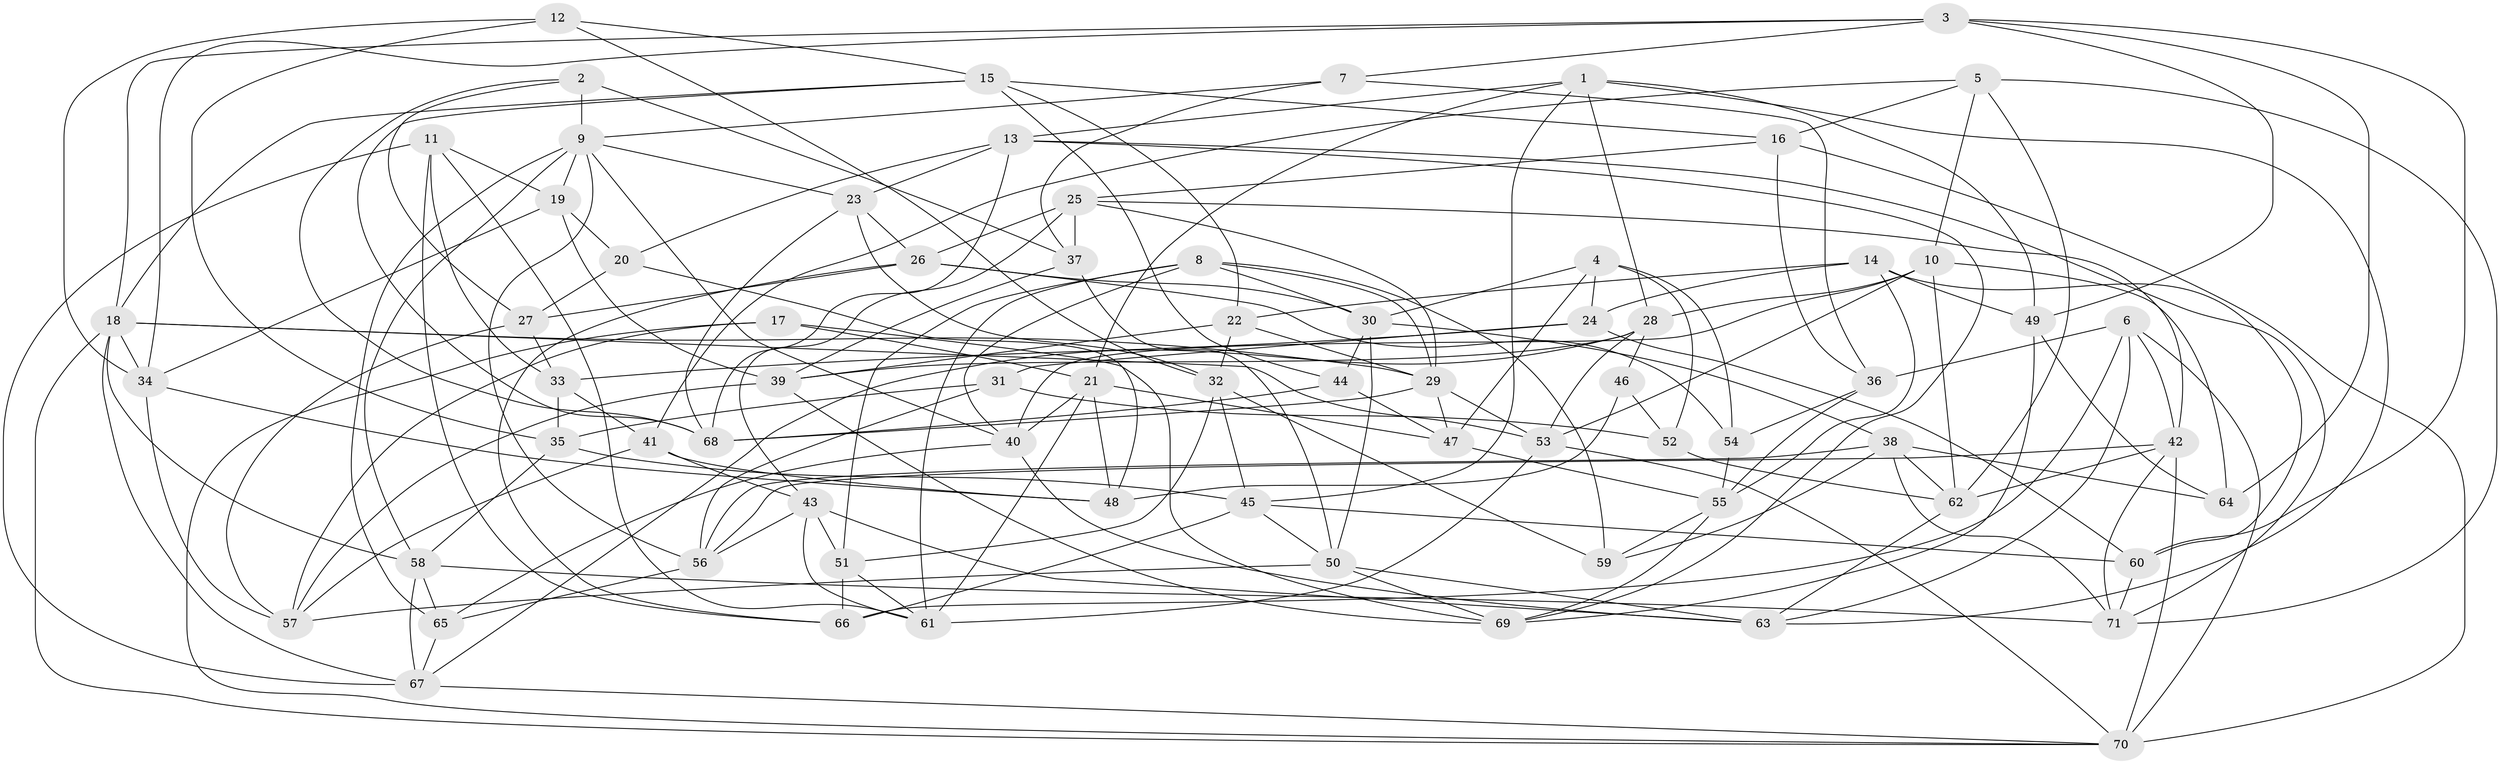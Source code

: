 // original degree distribution, {4: 1.0}
// Generated by graph-tools (version 1.1) at 2025/03/03/09/25 03:03:00]
// undirected, 71 vertices, 192 edges
graph export_dot {
graph [start="1"]
  node [color=gray90,style=filled];
  1;
  2;
  3;
  4;
  5;
  6;
  7;
  8;
  9;
  10;
  11;
  12;
  13;
  14;
  15;
  16;
  17;
  18;
  19;
  20;
  21;
  22;
  23;
  24;
  25;
  26;
  27;
  28;
  29;
  30;
  31;
  32;
  33;
  34;
  35;
  36;
  37;
  38;
  39;
  40;
  41;
  42;
  43;
  44;
  45;
  46;
  47;
  48;
  49;
  50;
  51;
  52;
  53;
  54;
  55;
  56;
  57;
  58;
  59;
  60;
  61;
  62;
  63;
  64;
  65;
  66;
  67;
  68;
  69;
  70;
  71;
  1 -- 13 [weight=1.0];
  1 -- 21 [weight=1.0];
  1 -- 28 [weight=1.0];
  1 -- 45 [weight=1.0];
  1 -- 49 [weight=1.0];
  1 -- 63 [weight=1.0];
  2 -- 9 [weight=2.0];
  2 -- 27 [weight=1.0];
  2 -- 37 [weight=2.0];
  2 -- 68 [weight=1.0];
  3 -- 7 [weight=1.0];
  3 -- 18 [weight=1.0];
  3 -- 34 [weight=1.0];
  3 -- 49 [weight=1.0];
  3 -- 60 [weight=1.0];
  3 -- 64 [weight=1.0];
  4 -- 24 [weight=1.0];
  4 -- 30 [weight=1.0];
  4 -- 47 [weight=1.0];
  4 -- 52 [weight=2.0];
  4 -- 54 [weight=1.0];
  5 -- 10 [weight=1.0];
  5 -- 16 [weight=1.0];
  5 -- 41 [weight=2.0];
  5 -- 62 [weight=1.0];
  5 -- 71 [weight=1.0];
  6 -- 36 [weight=2.0];
  6 -- 42 [weight=1.0];
  6 -- 63 [weight=1.0];
  6 -- 66 [weight=1.0];
  6 -- 70 [weight=1.0];
  7 -- 9 [weight=1.0];
  7 -- 36 [weight=1.0];
  7 -- 37 [weight=1.0];
  8 -- 29 [weight=1.0];
  8 -- 30 [weight=1.0];
  8 -- 40 [weight=1.0];
  8 -- 51 [weight=1.0];
  8 -- 59 [weight=1.0];
  8 -- 61 [weight=1.0];
  9 -- 19 [weight=1.0];
  9 -- 23 [weight=1.0];
  9 -- 40 [weight=1.0];
  9 -- 56 [weight=1.0];
  9 -- 58 [weight=1.0];
  9 -- 65 [weight=2.0];
  10 -- 28 [weight=1.0];
  10 -- 40 [weight=1.0];
  10 -- 53 [weight=1.0];
  10 -- 62 [weight=1.0];
  10 -- 64 [weight=1.0];
  11 -- 19 [weight=2.0];
  11 -- 33 [weight=1.0];
  11 -- 61 [weight=1.0];
  11 -- 66 [weight=1.0];
  11 -- 67 [weight=1.0];
  12 -- 15 [weight=1.0];
  12 -- 32 [weight=1.0];
  12 -- 34 [weight=1.0];
  12 -- 35 [weight=1.0];
  13 -- 20 [weight=1.0];
  13 -- 23 [weight=1.0];
  13 -- 68 [weight=1.0];
  13 -- 69 [weight=1.0];
  13 -- 71 [weight=1.0];
  14 -- 22 [weight=1.0];
  14 -- 24 [weight=1.0];
  14 -- 49 [weight=2.0];
  14 -- 55 [weight=1.0];
  14 -- 60 [weight=1.0];
  15 -- 16 [weight=1.0];
  15 -- 18 [weight=1.0];
  15 -- 22 [weight=1.0];
  15 -- 44 [weight=1.0];
  15 -- 68 [weight=1.0];
  16 -- 25 [weight=1.0];
  16 -- 36 [weight=1.0];
  16 -- 70 [weight=2.0];
  17 -- 21 [weight=1.0];
  17 -- 57 [weight=1.0];
  17 -- 69 [weight=1.0];
  17 -- 70 [weight=1.0];
  18 -- 29 [weight=1.0];
  18 -- 34 [weight=1.0];
  18 -- 53 [weight=1.0];
  18 -- 58 [weight=1.0];
  18 -- 67 [weight=1.0];
  18 -- 70 [weight=1.0];
  19 -- 20 [weight=1.0];
  19 -- 34 [weight=1.0];
  19 -- 39 [weight=1.0];
  20 -- 27 [weight=1.0];
  20 -- 48 [weight=1.0];
  21 -- 40 [weight=1.0];
  21 -- 47 [weight=1.0];
  21 -- 48 [weight=1.0];
  21 -- 61 [weight=1.0];
  22 -- 29 [weight=1.0];
  22 -- 32 [weight=2.0];
  22 -- 39 [weight=1.0];
  23 -- 26 [weight=1.0];
  23 -- 32 [weight=2.0];
  23 -- 68 [weight=1.0];
  24 -- 31 [weight=1.0];
  24 -- 33 [weight=1.0];
  24 -- 60 [weight=2.0];
  25 -- 26 [weight=1.0];
  25 -- 29 [weight=1.0];
  25 -- 37 [weight=1.0];
  25 -- 42 [weight=1.0];
  25 -- 43 [weight=1.0];
  26 -- 27 [weight=1.0];
  26 -- 30 [weight=1.0];
  26 -- 54 [weight=1.0];
  26 -- 66 [weight=1.0];
  27 -- 33 [weight=2.0];
  27 -- 57 [weight=1.0];
  28 -- 39 [weight=1.0];
  28 -- 46 [weight=1.0];
  28 -- 53 [weight=1.0];
  28 -- 67 [weight=1.0];
  29 -- 47 [weight=2.0];
  29 -- 53 [weight=1.0];
  29 -- 68 [weight=1.0];
  30 -- 38 [weight=1.0];
  30 -- 44 [weight=1.0];
  30 -- 50 [weight=1.0];
  31 -- 35 [weight=2.0];
  31 -- 52 [weight=2.0];
  31 -- 56 [weight=1.0];
  32 -- 45 [weight=1.0];
  32 -- 51 [weight=1.0];
  32 -- 59 [weight=1.0];
  33 -- 35 [weight=1.0];
  33 -- 41 [weight=1.0];
  34 -- 48 [weight=1.0];
  34 -- 57 [weight=1.0];
  35 -- 45 [weight=1.0];
  35 -- 58 [weight=1.0];
  36 -- 54 [weight=1.0];
  36 -- 55 [weight=1.0];
  37 -- 39 [weight=1.0];
  37 -- 50 [weight=1.0];
  38 -- 56 [weight=1.0];
  38 -- 59 [weight=1.0];
  38 -- 62 [weight=1.0];
  38 -- 64 [weight=1.0];
  38 -- 71 [weight=1.0];
  39 -- 57 [weight=1.0];
  39 -- 69 [weight=1.0];
  40 -- 63 [weight=1.0];
  40 -- 65 [weight=1.0];
  41 -- 43 [weight=1.0];
  41 -- 48 [weight=1.0];
  41 -- 57 [weight=1.0];
  42 -- 56 [weight=1.0];
  42 -- 62 [weight=1.0];
  42 -- 70 [weight=1.0];
  42 -- 71 [weight=1.0];
  43 -- 51 [weight=1.0];
  43 -- 56 [weight=1.0];
  43 -- 61 [weight=1.0];
  43 -- 63 [weight=1.0];
  44 -- 47 [weight=1.0];
  44 -- 68 [weight=1.0];
  45 -- 50 [weight=1.0];
  45 -- 60 [weight=1.0];
  45 -- 66 [weight=1.0];
  46 -- 48 [weight=2.0];
  46 -- 52 [weight=1.0];
  47 -- 55 [weight=1.0];
  49 -- 64 [weight=1.0];
  49 -- 69 [weight=1.0];
  50 -- 57 [weight=1.0];
  50 -- 63 [weight=1.0];
  50 -- 69 [weight=1.0];
  51 -- 61 [weight=1.0];
  51 -- 66 [weight=2.0];
  52 -- 62 [weight=1.0];
  53 -- 61 [weight=1.0];
  53 -- 70 [weight=1.0];
  54 -- 55 [weight=1.0];
  55 -- 59 [weight=1.0];
  55 -- 69 [weight=1.0];
  56 -- 65 [weight=1.0];
  58 -- 65 [weight=1.0];
  58 -- 67 [weight=1.0];
  58 -- 71 [weight=1.0];
  60 -- 71 [weight=1.0];
  62 -- 63 [weight=1.0];
  65 -- 67 [weight=1.0];
  67 -- 70 [weight=1.0];
}
